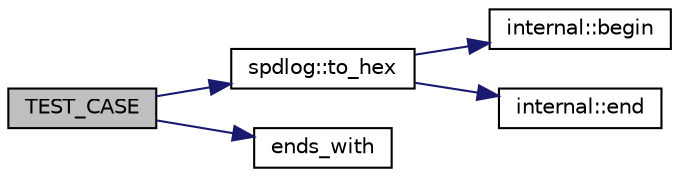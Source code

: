 digraph "TEST_CASE"
{
  edge [fontname="Helvetica",fontsize="10",labelfontname="Helvetica",labelfontsize="10"];
  node [fontname="Helvetica",fontsize="10",shape=record];
  rankdir="LR";
  Node1 [label="TEST_CASE",height=0.2,width=0.4,color="black", fillcolor="grey75", style="filled" fontcolor="black"];
  Node1 -> Node2 [color="midnightblue",fontsize="10",style="solid",fontname="Helvetica"];
  Node2 [label="spdlog::to_hex",height=0.2,width=0.4,color="black", fillcolor="white", style="filled",URL="$namespacespdlog.html#acd3f4323bb627945b4cecbbbc62770ef"];
  Node2 -> Node3 [color="midnightblue",fontsize="10",style="solid",fontname="Helvetica"];
  Node3 [label="internal::begin",height=0.2,width=0.4,color="black", fillcolor="white", style="filled",URL="$namespaceinternal.html#a265f36d9dee68d3f44381347ef2fd5cb"];
  Node2 -> Node4 [color="midnightblue",fontsize="10",style="solid",fontname="Helvetica"];
  Node4 [label="internal::end",height=0.2,width=0.4,color="black", fillcolor="white", style="filled",URL="$namespaceinternal.html#a94820de1710dc8038fa6f188adfe299b"];
  Node1 -> Node5 [color="midnightblue",fontsize="10",style="solid",fontname="Helvetica"];
  Node5 [label="ends_with",height=0.2,width=0.4,color="black", fillcolor="white", style="filled",URL="$utils_8cpp.html#aff875062104f1676411c5f9ae67d6354"];
}

